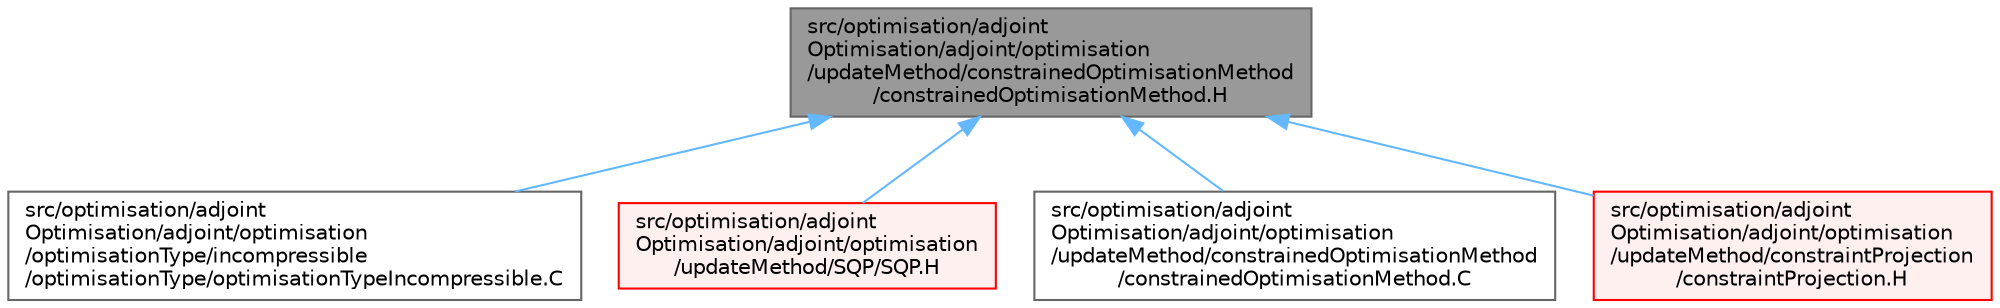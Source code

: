 digraph "src/optimisation/adjointOptimisation/adjoint/optimisation/updateMethod/constrainedOptimisationMethod/constrainedOptimisationMethod.H"
{
 // LATEX_PDF_SIZE
  bgcolor="transparent";
  edge [fontname=Helvetica,fontsize=10,labelfontname=Helvetica,labelfontsize=10];
  node [fontname=Helvetica,fontsize=10,shape=box,height=0.2,width=0.4];
  Node1 [id="Node000001",label="src/optimisation/adjoint\lOptimisation/adjoint/optimisation\l/updateMethod/constrainedOptimisationMethod\l/constrainedOptimisationMethod.H",height=0.2,width=0.4,color="gray40", fillcolor="grey60", style="filled", fontcolor="black",tooltip=" "];
  Node1 -> Node2 [id="edge1_Node000001_Node000002",dir="back",color="steelblue1",style="solid",tooltip=" "];
  Node2 [id="Node000002",label="src/optimisation/adjoint\lOptimisation/adjoint/optimisation\l/optimisationType/incompressible\l/optimisationType/optimisationTypeIncompressible.C",height=0.2,width=0.4,color="grey40", fillcolor="white", style="filled",URL="$optimisationTypeIncompressible_8C.html",tooltip=" "];
  Node1 -> Node3 [id="edge2_Node000001_Node000003",dir="back",color="steelblue1",style="solid",tooltip=" "];
  Node3 [id="Node000003",label="src/optimisation/adjoint\lOptimisation/adjoint/optimisation\l/updateMethod/SQP/SQP.H",height=0.2,width=0.4,color="red", fillcolor="#FFF0F0", style="filled",URL="$SQP_8H.html",tooltip=" "];
  Node1 -> Node5 [id="edge3_Node000001_Node000005",dir="back",color="steelblue1",style="solid",tooltip=" "];
  Node5 [id="Node000005",label="src/optimisation/adjoint\lOptimisation/adjoint/optimisation\l/updateMethod/constrainedOptimisationMethod\l/constrainedOptimisationMethod.C",height=0.2,width=0.4,color="grey40", fillcolor="white", style="filled",URL="$constrainedOptimisationMethod_8C.html",tooltip=" "];
  Node1 -> Node6 [id="edge4_Node000001_Node000006",dir="back",color="steelblue1",style="solid",tooltip=" "];
  Node6 [id="Node000006",label="src/optimisation/adjoint\lOptimisation/adjoint/optimisation\l/updateMethod/constraintProjection\l/constraintProjection.H",height=0.2,width=0.4,color="red", fillcolor="#FFF0F0", style="filled",URL="$constraintProjection_8H.html",tooltip=" "];
}
